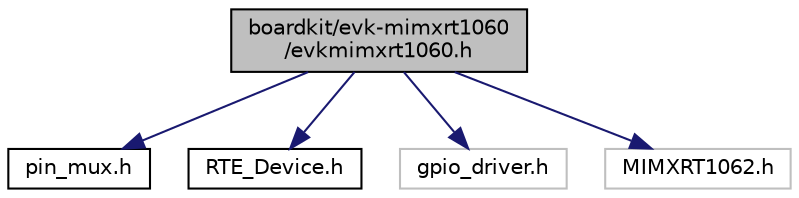 digraph "boardkit/evk-mimxrt1060/evkmimxrt1060.h"
{
  edge [fontname="Helvetica",fontsize="10",labelfontname="Helvetica",labelfontsize="10"];
  node [fontname="Helvetica",fontsize="10",shape=record];
  Node0 [label="boardkit/evk-mimxrt1060\l/evkmimxrt1060.h",height=0.2,width=0.4,color="black", fillcolor="grey75", style="filled", fontcolor="black"];
  Node0 -> Node1 [color="midnightblue",fontsize="10",style="solid",fontname="Helvetica"];
  Node1 [label="pin_mux.h",height=0.2,width=0.4,color="black", fillcolor="white", style="filled",URL="$evk-mimxrt1060_2pin__mux_8h.html"];
  Node0 -> Node2 [color="midnightblue",fontsize="10",style="solid",fontname="Helvetica"];
  Node2 [label="RTE_Device.h",height=0.2,width=0.4,color="black", fillcolor="white", style="filled",URL="$evk-mimxrt1060_2_r_t_e___device_8h.html"];
  Node0 -> Node3 [color="midnightblue",fontsize="10",style="solid",fontname="Helvetica"];
  Node3 [label="gpio_driver.h",height=0.2,width=0.4,color="grey75", fillcolor="white", style="filled"];
  Node0 -> Node4 [color="midnightblue",fontsize="10",style="solid",fontname="Helvetica"];
  Node4 [label="MIMXRT1062.h",height=0.2,width=0.4,color="grey75", fillcolor="white", style="filled"];
}
